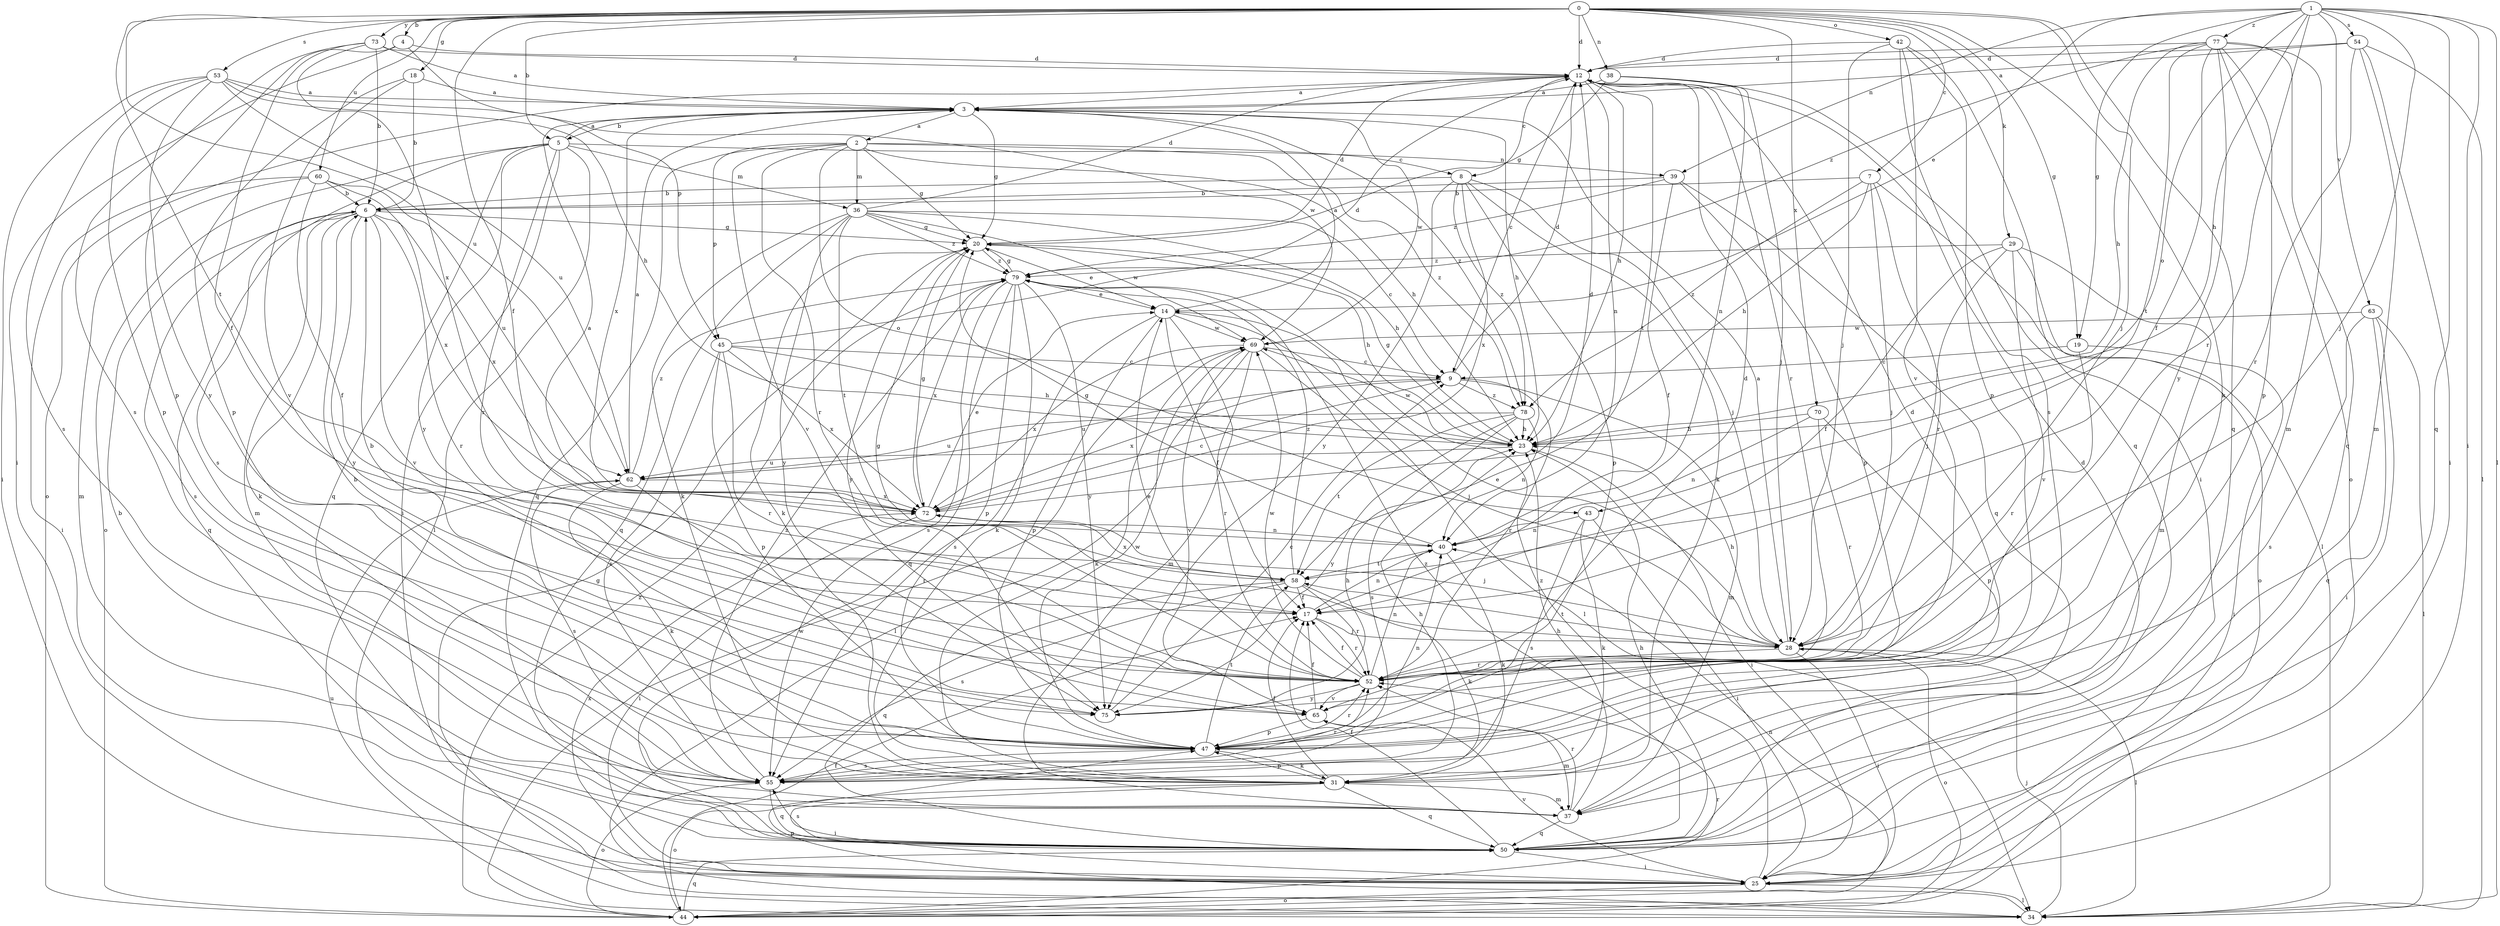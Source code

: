 strict digraph  {
0;
1;
2;
3;
4;
5;
6;
7;
8;
9;
12;
14;
17;
18;
19;
20;
23;
25;
28;
29;
31;
34;
36;
37;
38;
39;
40;
42;
43;
44;
45;
47;
50;
52;
53;
54;
55;
58;
60;
62;
63;
65;
69;
70;
72;
73;
75;
77;
78;
79;
0 -> 4  [label=b];
0 -> 5  [label=b];
0 -> 7  [label=c];
0 -> 12  [label=d];
0 -> 17  [label=f];
0 -> 18  [label=g];
0 -> 19  [label=g];
0 -> 28  [label=j];
0 -> 29  [label=k];
0 -> 31  [label=k];
0 -> 38  [label=n];
0 -> 42  [label=o];
0 -> 50  [label=q];
0 -> 53  [label=s];
0 -> 58  [label=t];
0 -> 60  [label=u];
0 -> 62  [label=u];
0 -> 70  [label=x];
0 -> 73  [label=y];
1 -> 14  [label=e];
1 -> 19  [label=g];
1 -> 23  [label=h];
1 -> 25  [label=i];
1 -> 28  [label=j];
1 -> 34  [label=l];
1 -> 39  [label=n];
1 -> 43  [label=o];
1 -> 50  [label=q];
1 -> 52  [label=r];
1 -> 54  [label=s];
1 -> 63  [label=v];
1 -> 77  [label=z];
2 -> 8  [label=c];
2 -> 20  [label=g];
2 -> 23  [label=h];
2 -> 36  [label=m];
2 -> 43  [label=o];
2 -> 45  [label=p];
2 -> 50  [label=q];
2 -> 52  [label=r];
2 -> 65  [label=v];
2 -> 78  [label=z];
3 -> 2  [label=a];
3 -> 5  [label=b];
3 -> 20  [label=g];
3 -> 23  [label=h];
3 -> 69  [label=w];
3 -> 72  [label=x];
3 -> 78  [label=z];
4 -> 12  [label=d];
4 -> 25  [label=i];
4 -> 45  [label=p];
4 -> 47  [label=p];
5 -> 3  [label=a];
5 -> 25  [label=i];
5 -> 34  [label=l];
5 -> 36  [label=m];
5 -> 39  [label=n];
5 -> 44  [label=o];
5 -> 50  [label=q];
5 -> 52  [label=r];
5 -> 55  [label=s];
5 -> 75  [label=y];
6 -> 20  [label=g];
6 -> 31  [label=k];
6 -> 37  [label=m];
6 -> 50  [label=q];
6 -> 52  [label=r];
6 -> 55  [label=s];
6 -> 65  [label=v];
6 -> 72  [label=x];
6 -> 75  [label=y];
7 -> 6  [label=b];
7 -> 23  [label=h];
7 -> 28  [label=j];
7 -> 34  [label=l];
7 -> 52  [label=r];
7 -> 78  [label=z];
8 -> 6  [label=b];
8 -> 28  [label=j];
8 -> 31  [label=k];
8 -> 47  [label=p];
8 -> 72  [label=x];
8 -> 75  [label=y];
8 -> 78  [label=z];
9 -> 12  [label=d];
9 -> 37  [label=m];
9 -> 52  [label=r];
9 -> 62  [label=u];
9 -> 72  [label=x];
9 -> 78  [label=z];
12 -> 3  [label=a];
12 -> 8  [label=c];
12 -> 9  [label=c];
12 -> 23  [label=h];
12 -> 40  [label=n];
12 -> 44  [label=o];
12 -> 52  [label=r];
12 -> 58  [label=t];
14 -> 3  [label=a];
14 -> 17  [label=f];
14 -> 34  [label=l];
14 -> 37  [label=m];
14 -> 47  [label=p];
14 -> 55  [label=s];
14 -> 69  [label=w];
17 -> 28  [label=j];
17 -> 40  [label=n];
17 -> 52  [label=r];
18 -> 3  [label=a];
18 -> 6  [label=b];
18 -> 47  [label=p];
18 -> 65  [label=v];
19 -> 9  [label=c];
19 -> 25  [label=i];
19 -> 52  [label=r];
20 -> 12  [label=d];
20 -> 14  [label=e];
20 -> 23  [label=h];
20 -> 31  [label=k];
20 -> 75  [label=y];
20 -> 79  [label=z];
23 -> 20  [label=g];
23 -> 25  [label=i];
23 -> 62  [label=u];
23 -> 69  [label=w];
25 -> 34  [label=l];
25 -> 44  [label=o];
25 -> 65  [label=v];
25 -> 72  [label=x];
25 -> 79  [label=z];
28 -> 3  [label=a];
28 -> 14  [label=e];
28 -> 20  [label=g];
28 -> 23  [label=h];
28 -> 25  [label=i];
28 -> 34  [label=l];
28 -> 44  [label=o];
28 -> 52  [label=r];
28 -> 58  [label=t];
29 -> 17  [label=f];
29 -> 28  [label=j];
29 -> 37  [label=m];
29 -> 44  [label=o];
29 -> 65  [label=v];
29 -> 79  [label=z];
31 -> 17  [label=f];
31 -> 25  [label=i];
31 -> 37  [label=m];
31 -> 44  [label=o];
31 -> 47  [label=p];
31 -> 50  [label=q];
34 -> 20  [label=g];
34 -> 28  [label=j];
34 -> 47  [label=p];
34 -> 62  [label=u];
36 -> 9  [label=c];
36 -> 12  [label=d];
36 -> 20  [label=g];
36 -> 23  [label=h];
36 -> 31  [label=k];
36 -> 50  [label=q];
36 -> 58  [label=t];
36 -> 69  [label=w];
36 -> 75  [label=y];
36 -> 79  [label=z];
37 -> 6  [label=b];
37 -> 23  [label=h];
37 -> 50  [label=q];
37 -> 52  [label=r];
38 -> 3  [label=a];
38 -> 20  [label=g];
38 -> 25  [label=i];
38 -> 28  [label=j];
38 -> 40  [label=n];
39 -> 6  [label=b];
39 -> 17  [label=f];
39 -> 47  [label=p];
39 -> 50  [label=q];
39 -> 79  [label=z];
40 -> 3  [label=a];
40 -> 20  [label=g];
40 -> 31  [label=k];
40 -> 58  [label=t];
42 -> 12  [label=d];
42 -> 28  [label=j];
42 -> 47  [label=p];
42 -> 50  [label=q];
42 -> 55  [label=s];
42 -> 65  [label=v];
43 -> 25  [label=i];
43 -> 31  [label=k];
43 -> 40  [label=n];
43 -> 55  [label=s];
44 -> 17  [label=f];
44 -> 40  [label=n];
44 -> 50  [label=q];
44 -> 52  [label=r];
44 -> 69  [label=w];
44 -> 79  [label=z];
45 -> 9  [label=c];
45 -> 12  [label=d];
45 -> 23  [label=h];
45 -> 47  [label=p];
45 -> 52  [label=r];
45 -> 55  [label=s];
45 -> 72  [label=x];
47 -> 6  [label=b];
47 -> 12  [label=d];
47 -> 31  [label=k];
47 -> 40  [label=n];
47 -> 52  [label=r];
47 -> 55  [label=s];
47 -> 58  [label=t];
47 -> 69  [label=w];
50 -> 12  [label=d];
50 -> 17  [label=f];
50 -> 23  [label=h];
50 -> 25  [label=i];
50 -> 55  [label=s];
50 -> 79  [label=z];
52 -> 6  [label=b];
52 -> 12  [label=d];
52 -> 14  [label=e];
52 -> 17  [label=f];
52 -> 40  [label=n];
52 -> 65  [label=v];
52 -> 69  [label=w];
52 -> 75  [label=y];
53 -> 3  [label=a];
53 -> 23  [label=h];
53 -> 25  [label=i];
53 -> 47  [label=p];
53 -> 55  [label=s];
53 -> 62  [label=u];
53 -> 69  [label=w];
53 -> 75  [label=y];
54 -> 3  [label=a];
54 -> 12  [label=d];
54 -> 25  [label=i];
54 -> 34  [label=l];
54 -> 37  [label=m];
54 -> 52  [label=r];
55 -> 23  [label=h];
55 -> 44  [label=o];
55 -> 50  [label=q];
55 -> 52  [label=r];
55 -> 79  [label=z];
58 -> 17  [label=f];
58 -> 31  [label=k];
58 -> 50  [label=q];
58 -> 52  [label=r];
58 -> 55  [label=s];
58 -> 72  [label=x];
58 -> 79  [label=z];
60 -> 6  [label=b];
60 -> 17  [label=f];
60 -> 25  [label=i];
60 -> 37  [label=m];
60 -> 62  [label=u];
60 -> 72  [label=x];
62 -> 3  [label=a];
62 -> 31  [label=k];
62 -> 52  [label=r];
62 -> 55  [label=s];
62 -> 72  [label=x];
62 -> 79  [label=z];
63 -> 25  [label=i];
63 -> 34  [label=l];
63 -> 50  [label=q];
63 -> 55  [label=s];
63 -> 69  [label=w];
65 -> 17  [label=f];
65 -> 37  [label=m];
65 -> 47  [label=p];
69 -> 9  [label=c];
69 -> 28  [label=j];
69 -> 31  [label=k];
69 -> 34  [label=l];
69 -> 52  [label=r];
69 -> 65  [label=v];
69 -> 72  [label=x];
70 -> 23  [label=h];
70 -> 40  [label=n];
70 -> 47  [label=p];
70 -> 52  [label=r];
72 -> 9  [label=c];
72 -> 12  [label=d];
72 -> 14  [label=e];
72 -> 20  [label=g];
72 -> 25  [label=i];
72 -> 28  [label=j];
72 -> 40  [label=n];
73 -> 3  [label=a];
73 -> 6  [label=b];
73 -> 12  [label=d];
73 -> 17  [label=f];
73 -> 55  [label=s];
73 -> 72  [label=x];
75 -> 9  [label=c];
75 -> 23  [label=h];
77 -> 12  [label=d];
77 -> 17  [label=f];
77 -> 23  [label=h];
77 -> 37  [label=m];
77 -> 44  [label=o];
77 -> 47  [label=p];
77 -> 50  [label=q];
77 -> 58  [label=t];
77 -> 75  [label=y];
77 -> 79  [label=z];
78 -> 23  [label=h];
78 -> 40  [label=n];
78 -> 55  [label=s];
78 -> 58  [label=t];
78 -> 62  [label=u];
78 -> 75  [label=y];
79 -> 14  [label=e];
79 -> 20  [label=g];
79 -> 31  [label=k];
79 -> 47  [label=p];
79 -> 50  [label=q];
79 -> 55  [label=s];
79 -> 72  [label=x];
79 -> 75  [label=y];
}
